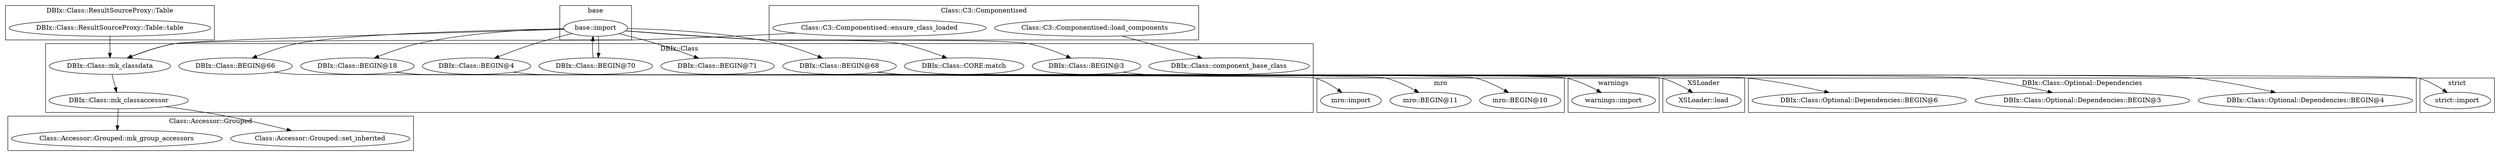 digraph {
graph [overlap=false]
subgraph cluster_DBIx_Class_ResultSourceProxy_Table {
	label="DBIx::Class::ResultSourceProxy::Table";
	"DBIx::Class::ResultSourceProxy::Table::table";
}
subgraph cluster_warnings {
	label="warnings";
	"warnings::import";
}
subgraph cluster_base {
	label="base";
	"base::import";
}
subgraph cluster_DBIx_Class_Optional_Dependencies {
	label="DBIx::Class::Optional::Dependencies";
	"DBIx::Class::Optional::Dependencies::BEGIN@4";
	"DBIx::Class::Optional::Dependencies::BEGIN@3";
	"DBIx::Class::Optional::Dependencies::BEGIN@6";
}
subgraph cluster_strict {
	label="strict";
	"strict::import";
}
subgraph cluster_XSLoader {
	label="XSLoader";
	"XSLoader::load";
}
subgraph cluster_DBIx_Class {
	label="DBIx::Class";
	"DBIx::Class::BEGIN@66";
	"DBIx::Class::BEGIN@71";
	"DBIx::Class::BEGIN@70";
	"DBIx::Class::mk_classaccessor";
	"DBIx::Class::BEGIN@4";
	"DBIx::Class::BEGIN@18";
	"DBIx::Class::BEGIN@68";
	"DBIx::Class::mk_classdata";
	"DBIx::Class::component_base_class";
	"DBIx::Class::CORE:match";
	"DBIx::Class::BEGIN@3";
}
subgraph cluster_Class_C3_Componentised {
	label="Class::C3::Componentised";
	"Class::C3::Componentised::load_components";
	"Class::C3::Componentised::ensure_class_loaded";
}
subgraph cluster_mro {
	label="mro";
	"mro::BEGIN@10";
	"mro::BEGIN@11";
	"mro::import";
}
subgraph cluster_Class_Accessor_Grouped {
	label="Class::Accessor::Grouped";
	"Class::Accessor::Grouped::set_inherited";
	"Class::Accessor::Grouped::mk_group_accessors";
}
"DBIx::Class::BEGIN@18" -> "mro::BEGIN@10";
"base::import" -> "DBIx::Class::CORE:match";
"DBIx::Class::BEGIN@68" -> "DBIx::Class::Optional::Dependencies::BEGIN@3";
"base::import" -> "DBIx::Class::BEGIN@71";
"DBIx::Class::BEGIN@68" -> "DBIx::Class::Optional::Dependencies::BEGIN@6";
"DBIx::Class::mk_classaccessor" -> "Class::Accessor::Grouped::set_inherited";
"DBIx::Class::mk_classaccessor" -> "Class::Accessor::Grouped::mk_group_accessors";
"DBIx::Class::BEGIN@18" -> "XSLoader::load";
"base::import" -> "DBIx::Class::BEGIN@3";
"base::import" -> "DBIx::Class::BEGIN@66";
"base::import" -> "DBIx::Class::BEGIN@70";
"DBIx::Class::mk_classdata" -> "DBIx::Class::mk_classaccessor";
"DBIx::Class::BEGIN@18" -> "mro::BEGIN@11";
"base::import" -> "DBIx::Class::BEGIN@4";
"base::import" -> "DBIx::Class::BEGIN@68";
"DBIx::Class::BEGIN@70" -> "base::import";
"DBIx::Class::BEGIN@4" -> "warnings::import";
"DBIx::Class::BEGIN@66" -> "mro::import";
"Class::C3::Componentised::ensure_class_loaded" -> "DBIx::Class::mk_classdata";
"base::import" -> "DBIx::Class::mk_classdata";
"DBIx::Class::ResultSourceProxy::Table::table" -> "DBIx::Class::mk_classdata";
"Class::C3::Componentised::load_components" -> "DBIx::Class::component_base_class";
"DBIx::Class::BEGIN@68" -> "DBIx::Class::Optional::Dependencies::BEGIN@4";
"base::import" -> "DBIx::Class::BEGIN@18";
"DBIx::Class::BEGIN@3" -> "strict::import";
}
